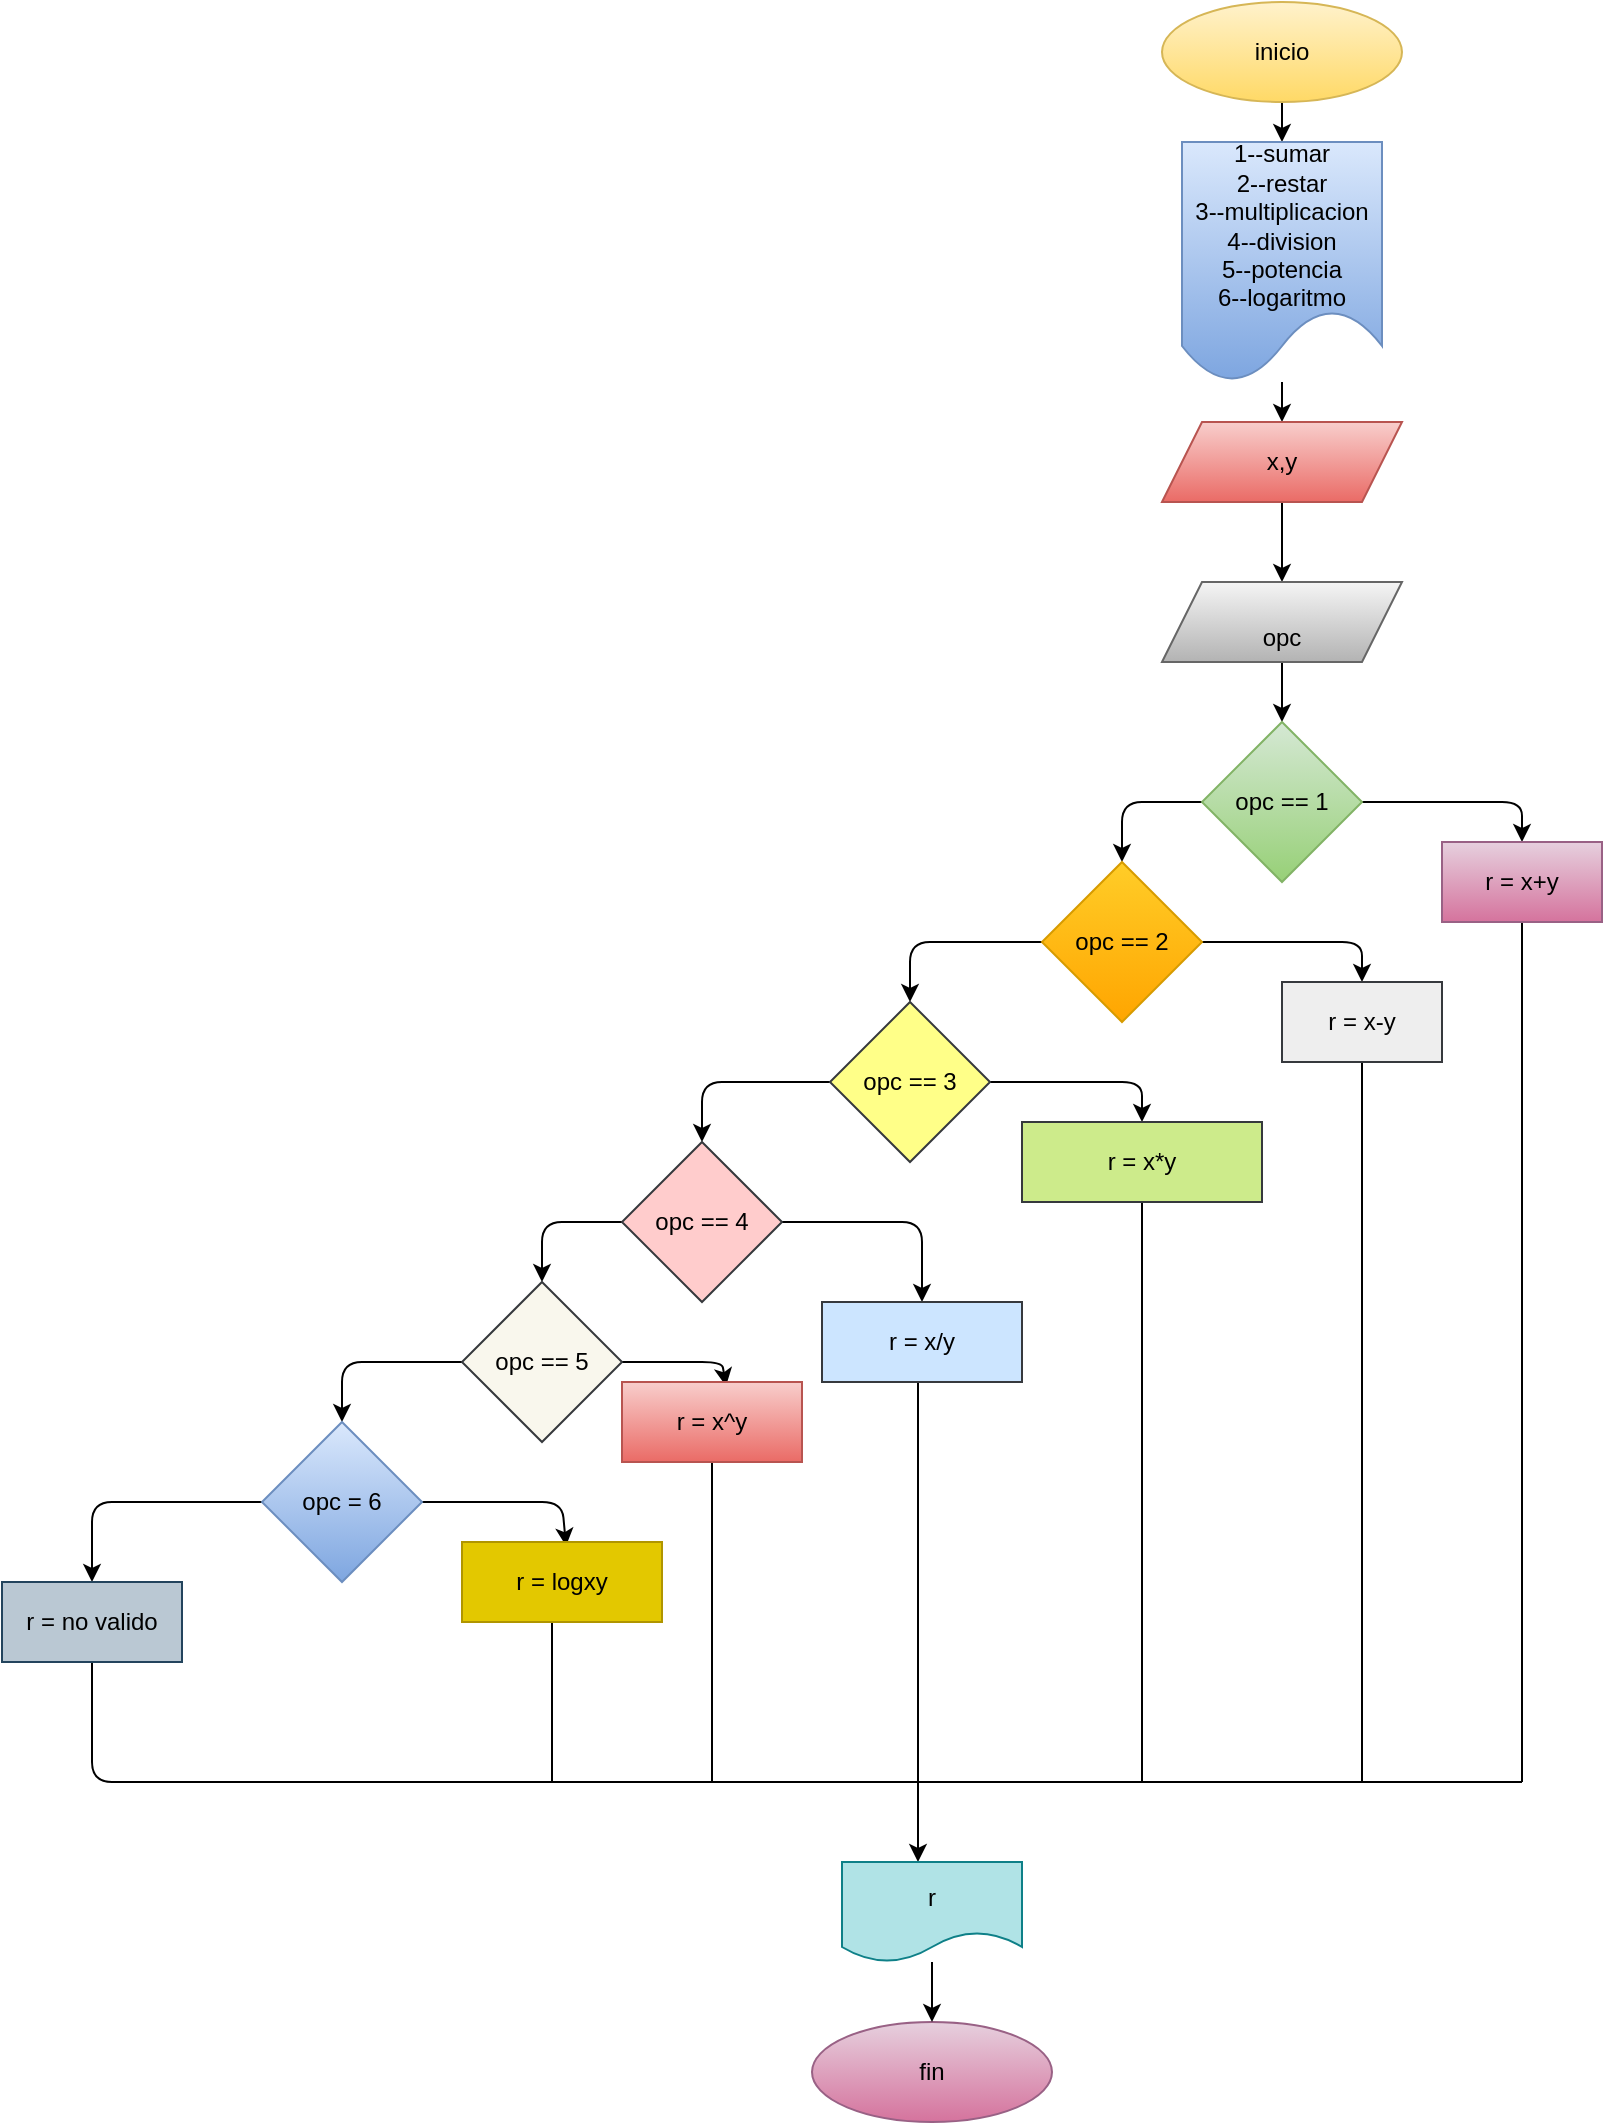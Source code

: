 <mxfile>
    <diagram id="N_ecSD0ZlI3yLIqIZA2R" name="Página-1">
        <mxGraphModel dx="1489" dy="461" grid="1" gridSize="10" guides="1" tooltips="1" connect="1" arrows="1" fold="1" page="1" pageScale="1" pageWidth="827" pageHeight="1169" math="0" shadow="0">
            <root>
                <mxCell id="0"/>
                <mxCell id="1" parent="0"/>
                <mxCell id="4" value="" style="edgeStyle=none;html=1;fontColor=#000000;" parent="1" source="2" target="3" edge="1">
                    <mxGeometry relative="1" as="geometry"/>
                </mxCell>
                <mxCell id="2" value="&lt;font color=&quot;#000000&quot;&gt;inicio&lt;/font&gt;" style="ellipse;whiteSpace=wrap;html=1;fillColor=#fff2cc;gradientColor=#ffd966;strokeColor=#d6b656;" parent="1" vertex="1">
                    <mxGeometry x="500" y="70" width="120" height="50" as="geometry"/>
                </mxCell>
                <mxCell id="6" value="" style="edgeStyle=none;html=1;fontColor=#000000;" parent="1" source="3" target="5" edge="1">
                    <mxGeometry relative="1" as="geometry"/>
                </mxCell>
                <mxCell id="3" value="&lt;font color=&quot;#000000&quot;&gt;1--sumar&lt;br&gt;2--restar&lt;br&gt;3--multiplicacion&lt;br&gt;4--division&lt;br&gt;5--potencia&lt;br&gt;6--logaritmo&lt;/font&gt;" style="shape=document;whiteSpace=wrap;html=1;boundedLbl=1;fillColor=#dae8fc;gradientColor=#7ea6e0;strokeColor=#6c8ebf;" parent="1" vertex="1">
                    <mxGeometry x="510" y="140" width="100" height="120" as="geometry"/>
                </mxCell>
                <mxCell id="8" value="" style="edgeStyle=none;html=1;fontColor=#000000;" parent="1" source="5" target="7" edge="1">
                    <mxGeometry relative="1" as="geometry"/>
                </mxCell>
                <mxCell id="5" value="&lt;font color=&quot;#000000&quot;&gt;x,y&lt;/font&gt;" style="shape=parallelogram;perimeter=parallelogramPerimeter;whiteSpace=wrap;html=1;fixedSize=1;fillColor=#f8cecc;strokeColor=#b85450;gradientColor=#ea6b66;" parent="1" vertex="1">
                    <mxGeometry x="500" y="280" width="120" height="40" as="geometry"/>
                </mxCell>
                <mxCell id="10" value="" style="edgeStyle=none;html=1;fontColor=#000000;" parent="1" source="7" target="9" edge="1">
                    <mxGeometry relative="1" as="geometry"/>
                </mxCell>
                <mxCell id="7" value="&lt;font color=&quot;#000000&quot;&gt;&lt;br&gt;opc&lt;/font&gt;" style="shape=parallelogram;perimeter=parallelogramPerimeter;whiteSpace=wrap;html=1;fixedSize=1;fillColor=#f5f5f5;strokeColor=#666666;gradientColor=#b3b3b3;" parent="1" vertex="1">
                    <mxGeometry x="500" y="360" width="120" height="40" as="geometry"/>
                </mxCell>
                <mxCell id="14" value="" style="edgeStyle=none;html=1;fontColor=#000000;" parent="1" source="9" target="13" edge="1">
                    <mxGeometry relative="1" as="geometry">
                        <Array as="points">
                            <mxPoint x="680" y="470"/>
                        </Array>
                    </mxGeometry>
                </mxCell>
                <mxCell id="16" value="" style="edgeStyle=none;html=1;fontColor=#000000;" parent="1" source="9" target="17" edge="1">
                    <mxGeometry relative="1" as="geometry">
                        <mxPoint x="130" y="520" as="targetPoint"/>
                        <Array as="points">
                            <mxPoint x="480" y="470"/>
                        </Array>
                    </mxGeometry>
                </mxCell>
                <mxCell id="9" value="&lt;font color=&quot;#000000&quot;&gt;opc == 1&lt;/font&gt;" style="rhombus;whiteSpace=wrap;html=1;fillColor=#d5e8d4;strokeColor=#82b366;gradientColor=#97d077;" parent="1" vertex="1">
                    <mxGeometry x="520" y="430" width="80" height="80" as="geometry"/>
                </mxCell>
                <mxCell id="7lPcvmLrPYJDA7pX5qX2-51" style="edgeStyle=none;html=1;fontColor=#000000;endArrow=none;endFill=0;" parent="1" source="13" edge="1">
                    <mxGeometry relative="1" as="geometry">
                        <mxPoint x="680" y="960" as="targetPoint"/>
                    </mxGeometry>
                </mxCell>
                <mxCell id="13" value="&lt;font color=&quot;#000000&quot;&gt;r = x+y&lt;/font&gt;" style="whiteSpace=wrap;html=1;fillColor=#e6d0de;strokeColor=#996185;gradientColor=#d5739d;" parent="1" vertex="1">
                    <mxGeometry x="640" y="490" width="80" height="40" as="geometry"/>
                </mxCell>
                <mxCell id="19" value="" style="edgeStyle=none;html=1;fontColor=#000000;" parent="1" source="17" target="18" edge="1">
                    <mxGeometry relative="1" as="geometry">
                        <Array as="points">
                            <mxPoint x="600" y="540"/>
                        </Array>
                    </mxGeometry>
                </mxCell>
                <mxCell id="7lPcvmLrPYJDA7pX5qX2-23" value="" style="edgeStyle=none;html=1;fontColor=#000000;" parent="1" source="17" target="7lPcvmLrPYJDA7pX5qX2-25" edge="1">
                    <mxGeometry relative="1" as="geometry">
                        <mxPoint x="370" y="560" as="targetPoint"/>
                        <Array as="points">
                            <mxPoint x="374" y="540"/>
                        </Array>
                    </mxGeometry>
                </mxCell>
                <mxCell id="17" value="&lt;font color=&quot;#000000&quot;&gt;opc == 2&lt;/font&gt;" style="rhombus;whiteSpace=wrap;html=1;fillColor=#ffcd28;gradientColor=#ffa500;strokeColor=#d79b00;" parent="1" vertex="1">
                    <mxGeometry x="440" y="500" width="80" height="80" as="geometry"/>
                </mxCell>
                <mxCell id="7lPcvmLrPYJDA7pX5qX2-52" style="edgeStyle=none;html=1;exitX=0.5;exitY=1;exitDx=0;exitDy=0;fontColor=#000000;endArrow=none;endFill=0;" parent="1" source="18" edge="1">
                    <mxGeometry relative="1" as="geometry">
                        <mxPoint x="600" y="960" as="targetPoint"/>
                    </mxGeometry>
                </mxCell>
                <mxCell id="18" value="&lt;font color=&quot;#000000&quot;&gt;r = x-y&lt;/font&gt;" style="whiteSpace=wrap;html=1;fillColor=#eeeeee;strokeColor=#36393d;" parent="1" vertex="1">
                    <mxGeometry x="560" y="560" width="80" height="40" as="geometry"/>
                </mxCell>
                <mxCell id="7lPcvmLrPYJDA7pX5qX2-34" style="edgeStyle=none;html=1;entryX=0.5;entryY=0;entryDx=0;entryDy=0;fontColor=#000000;" parent="1" source="7lPcvmLrPYJDA7pX5qX2-25" target="7lPcvmLrPYJDA7pX5qX2-31" edge="1">
                    <mxGeometry relative="1" as="geometry">
                        <Array as="points">
                            <mxPoint x="490" y="610"/>
                        </Array>
                    </mxGeometry>
                </mxCell>
                <mxCell id="7lPcvmLrPYJDA7pX5qX2-36" value="" style="edgeStyle=none;html=1;fontColor=#000000;" parent="1" source="7lPcvmLrPYJDA7pX5qX2-25" target="7lPcvmLrPYJDA7pX5qX2-35" edge="1">
                    <mxGeometry relative="1" as="geometry">
                        <Array as="points">
                            <mxPoint x="270" y="610"/>
                        </Array>
                    </mxGeometry>
                </mxCell>
                <mxCell id="7lPcvmLrPYJDA7pX5qX2-25" value="&lt;font color=&quot;#000000&quot;&gt;opc == 3&lt;/font&gt;" style="rhombus;whiteSpace=wrap;html=1;fillColor=#ffff88;strokeColor=#36393d;" parent="1" vertex="1">
                    <mxGeometry x="334" y="570" width="80" height="80" as="geometry"/>
                </mxCell>
                <mxCell id="7lPcvmLrPYJDA7pX5qX2-53" style="edgeStyle=none;html=1;exitX=0.5;exitY=1;exitDx=0;exitDy=0;fontColor=#000000;endArrow=none;endFill=0;" parent="1" source="7lPcvmLrPYJDA7pX5qX2-31" edge="1">
                    <mxGeometry relative="1" as="geometry">
                        <mxPoint x="490" y="960" as="targetPoint"/>
                    </mxGeometry>
                </mxCell>
                <mxCell id="7lPcvmLrPYJDA7pX5qX2-31" value="&lt;font color=&quot;#000000&quot;&gt;r = x*y&lt;/font&gt;" style="rounded=0;whiteSpace=wrap;html=1;fillColor=#cdeb8b;strokeColor=#36393d;" parent="1" vertex="1">
                    <mxGeometry x="430" y="630" width="120" height="40" as="geometry"/>
                </mxCell>
                <mxCell id="7lPcvmLrPYJDA7pX5qX2-40" style="edgeStyle=none;html=1;entryX=0.5;entryY=0;entryDx=0;entryDy=0;fontColor=#000000;" parent="1" source="7lPcvmLrPYJDA7pX5qX2-35" target="7lPcvmLrPYJDA7pX5qX2-39" edge="1">
                    <mxGeometry relative="1" as="geometry">
                        <Array as="points">
                            <mxPoint x="380" y="680"/>
                        </Array>
                    </mxGeometry>
                </mxCell>
                <mxCell id="7lPcvmLrPYJDA7pX5qX2-42" value="" style="edgeStyle=none;html=1;fontColor=#000000;" parent="1" source="7lPcvmLrPYJDA7pX5qX2-35" target="7lPcvmLrPYJDA7pX5qX2-41" edge="1">
                    <mxGeometry relative="1" as="geometry">
                        <Array as="points">
                            <mxPoint x="190" y="680"/>
                        </Array>
                    </mxGeometry>
                </mxCell>
                <mxCell id="7lPcvmLrPYJDA7pX5qX2-35" value="&lt;font color=&quot;#000000&quot;&gt;opc == 4&lt;/font&gt;" style="rhombus;whiteSpace=wrap;html=1;fillColor=#ffcccc;strokeColor=#36393d;" parent="1" vertex="1">
                    <mxGeometry x="230" y="640" width="80" height="80" as="geometry"/>
                </mxCell>
                <mxCell id="7lPcvmLrPYJDA7pX5qX2-54" style="edgeStyle=none;html=1;exitX=0.5;exitY=1;exitDx=0;exitDy=0;fontColor=#000000;endArrow=classic;endFill=1;" parent="1" edge="1">
                    <mxGeometry relative="1" as="geometry">
                        <mxPoint x="378" y="1000" as="targetPoint"/>
                        <mxPoint x="378" y="760" as="sourcePoint"/>
                    </mxGeometry>
                </mxCell>
                <mxCell id="7lPcvmLrPYJDA7pX5qX2-39" value="&lt;font color=&quot;#000000&quot;&gt;r = x/y&lt;/font&gt;" style="rounded=0;whiteSpace=wrap;html=1;fillColor=#cce5ff;strokeColor=#36393d;" parent="1" vertex="1">
                    <mxGeometry x="330" y="720" width="100" height="40" as="geometry"/>
                </mxCell>
                <mxCell id="7lPcvmLrPYJDA7pX5qX2-45" style="edgeStyle=none;html=1;exitX=1;exitY=0.5;exitDx=0;exitDy=0;fontColor=#000000;entryX=0.578;entryY=0.05;entryDx=0;entryDy=0;entryPerimeter=0;" parent="1" source="7lPcvmLrPYJDA7pX5qX2-41" target="7lPcvmLrPYJDA7pX5qX2-44" edge="1">
                    <mxGeometry relative="1" as="geometry">
                        <mxPoint x="280" y="800" as="targetPoint"/>
                        <Array as="points">
                            <mxPoint x="280" y="750"/>
                        </Array>
                    </mxGeometry>
                </mxCell>
                <mxCell id="7lPcvmLrPYJDA7pX5qX2-48" style="edgeStyle=none;html=1;exitX=0;exitY=0.5;exitDx=0;exitDy=0;fontColor=#000000;" parent="1" source="7lPcvmLrPYJDA7pX5qX2-41" edge="1">
                    <mxGeometry relative="1" as="geometry">
                        <mxPoint x="90" y="780" as="targetPoint"/>
                        <Array as="points">
                            <mxPoint x="90" y="750"/>
                        </Array>
                    </mxGeometry>
                </mxCell>
                <mxCell id="7lPcvmLrPYJDA7pX5qX2-41" value="&lt;font color=&quot;#000000&quot;&gt;opc == 5&lt;/font&gt;" style="rhombus;whiteSpace=wrap;html=1;fillColor=#f9f7ed;strokeColor=#36393d;" parent="1" vertex="1">
                    <mxGeometry x="150" y="710" width="80" height="80" as="geometry"/>
                </mxCell>
                <mxCell id="7lPcvmLrPYJDA7pX5qX2-55" style="edgeStyle=none;html=1;exitX=0.5;exitY=1;exitDx=0;exitDy=0;fontColor=#000000;endArrow=none;endFill=0;" parent="1" source="7lPcvmLrPYJDA7pX5qX2-44" edge="1">
                    <mxGeometry relative="1" as="geometry">
                        <mxPoint x="275" y="960" as="targetPoint"/>
                    </mxGeometry>
                </mxCell>
                <mxCell id="7lPcvmLrPYJDA7pX5qX2-44" value="&lt;font color=&quot;#000000&quot;&gt;r = x^y&lt;/font&gt;" style="rounded=0;whiteSpace=wrap;html=1;fillColor=#f8cecc;gradientColor=#ea6b66;strokeColor=#b85450;" parent="1" vertex="1">
                    <mxGeometry x="230" y="760" width="90" height="40" as="geometry"/>
                </mxCell>
                <mxCell id="7lPcvmLrPYJDA7pX5qX2-57" style="edgeStyle=none;html=1;exitX=1;exitY=0.5;exitDx=0;exitDy=0;fontColor=#000000;endArrow=classic;endFill=1;entryX=0.578;entryY=0.05;entryDx=0;entryDy=0;entryPerimeter=0;" parent="1" source="7lPcvmLrPYJDA7pX5qX2-46" edge="1">
                    <mxGeometry relative="1" as="geometry">
                        <mxPoint x="202.02" y="842" as="targetPoint"/>
                        <Array as="points">
                            <mxPoint x="200" y="820"/>
                        </Array>
                    </mxGeometry>
                </mxCell>
                <mxCell id="7lPcvmLrPYJDA7pX5qX2-60" style="edgeStyle=none;html=1;fontColor=#000000;endArrow=none;endFill=0;" parent="1" edge="1">
                    <mxGeometry relative="1" as="geometry">
                        <mxPoint x="90" y="960" as="targetPoint"/>
                        <mxPoint x="680" y="960" as="sourcePoint"/>
                        <Array as="points">
                            <mxPoint x="90" y="960"/>
                        </Array>
                    </mxGeometry>
                </mxCell>
                <mxCell id="23" value="" style="edgeStyle=none;html=1;endArrow=classic;endFill=1;" parent="1" source="7lPcvmLrPYJDA7pX5qX2-46" target="22" edge="1">
                    <mxGeometry relative="1" as="geometry">
                        <Array as="points">
                            <mxPoint x="-35" y="820"/>
                        </Array>
                    </mxGeometry>
                </mxCell>
                <mxCell id="7lPcvmLrPYJDA7pX5qX2-46" value="&lt;font color=&quot;#000000&quot;&gt;opc = 6&lt;/font&gt;" style="rhombus;whiteSpace=wrap;html=1;fillColor=#dae8fc;gradientColor=#7ea6e0;strokeColor=#6c8ebf;" parent="1" vertex="1">
                    <mxGeometry x="50" y="780" width="80" height="80" as="geometry"/>
                </mxCell>
                <mxCell id="7lPcvmLrPYJDA7pX5qX2-56" style="edgeStyle=none;html=1;exitX=0.5;exitY=1;exitDx=0;exitDy=0;fontColor=#000000;endArrow=none;endFill=0;" parent="1" edge="1">
                    <mxGeometry relative="1" as="geometry">
                        <mxPoint x="195" y="960" as="targetPoint"/>
                        <mxPoint x="195" y="880" as="sourcePoint"/>
                    </mxGeometry>
                </mxCell>
                <mxCell id="7lPcvmLrPYJDA7pX5qX2-63" value="&lt;font color=&quot;#000000&quot;&gt;fin&lt;/font&gt;" style="ellipse;whiteSpace=wrap;html=1;fillColor=#e6d0de;gradientColor=#d5739d;strokeColor=#996185;" parent="1" vertex="1">
                    <mxGeometry x="325" y="1080" width="120" height="50" as="geometry"/>
                </mxCell>
                <mxCell id="24" style="edgeStyle=none;html=1;exitX=0.5;exitY=1;exitDx=0;exitDy=0;fontColor=#000000;endArrow=none;endFill=0;" parent="1" source="22" edge="1">
                    <mxGeometry relative="1" as="geometry">
                        <mxPoint x="90" y="960" as="targetPoint"/>
                        <Array as="points">
                            <mxPoint x="-35" y="960"/>
                        </Array>
                    </mxGeometry>
                </mxCell>
                <mxCell id="22" value="&lt;font color=&quot;#000000&quot;&gt;r = no valido&lt;/font&gt;" style="whiteSpace=wrap;html=1;fillColor=#bac8d3;strokeColor=#23445d;" parent="1" vertex="1">
                    <mxGeometry x="-80" y="860" width="90" height="40" as="geometry"/>
                </mxCell>
                <mxCell id="26" value="" style="edgeStyle=none;html=1;fontColor=#000000;endArrow=classic;endFill=1;" parent="1" source="25" target="7lPcvmLrPYJDA7pX5qX2-63" edge="1">
                    <mxGeometry relative="1" as="geometry"/>
                </mxCell>
                <mxCell id="25" value="&lt;font color=&quot;#000000&quot;&gt;r&lt;/font&gt;" style="shape=document;whiteSpace=wrap;html=1;boundedLbl=1;fillColor=#b0e3e6;strokeColor=#0e8088;" parent="1" vertex="1">
                    <mxGeometry x="340" y="1000" width="90" height="50" as="geometry"/>
                </mxCell>
                <mxCell id="27" value="r = logxy" style="rounded=0;whiteSpace=wrap;html=1;fillColor=#e3c800;fontColor=#000000;strokeColor=#B09500;" parent="1" vertex="1">
                    <mxGeometry x="150" y="840" width="100" height="40" as="geometry"/>
                </mxCell>
            </root>
        </mxGraphModel>
    </diagram>
    <diagram id="QIfrZffEmLpOa5yW95c_" name="Página-2">
        <mxGraphModel dx="662" dy="461" grid="1" gridSize="10" guides="1" tooltips="1" connect="1" arrows="1" fold="1" page="1" pageScale="1" pageWidth="827" pageHeight="1169" math="0" shadow="0">
            <root>
                <mxCell id="0"/>
                <mxCell id="1" parent="0"/>
            </root>
        </mxGraphModel>
    </diagram>
</mxfile>
